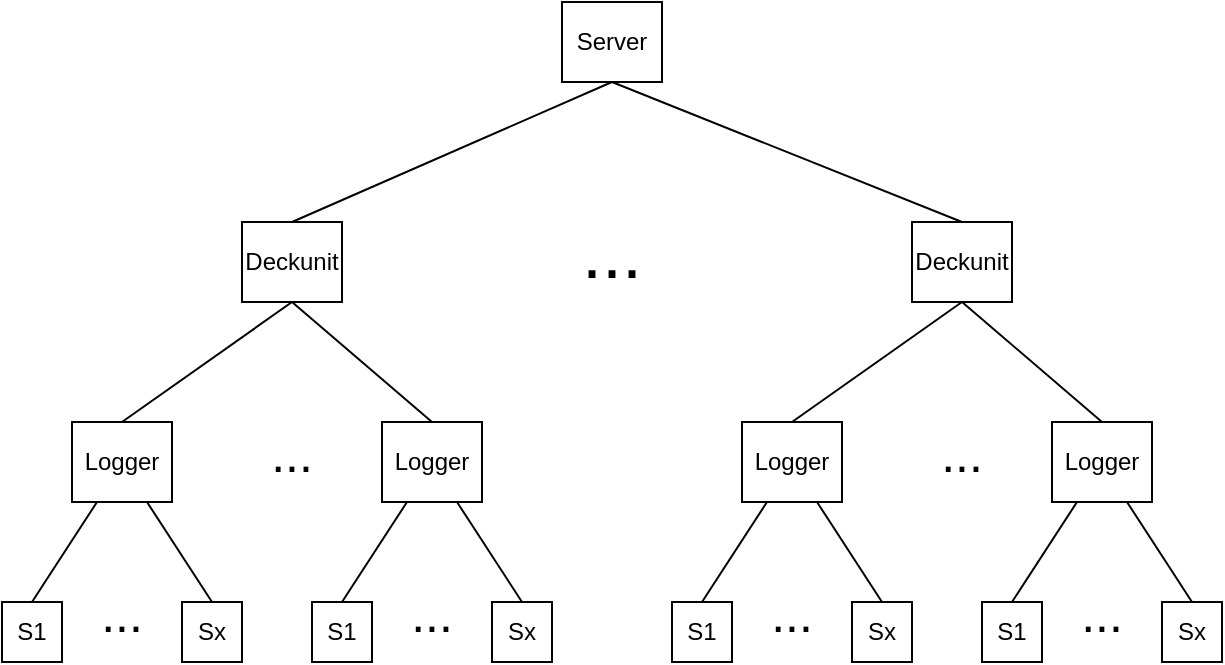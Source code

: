 <mxfile version="20.8.10" type="device"><diagram name="Seite-1" id="46-nfDv4cfgxowsM026c"><mxGraphModel dx="1418" dy="828" grid="1" gridSize="10" guides="1" tooltips="1" connect="1" arrows="1" fold="1" page="1" pageScale="1" pageWidth="827" pageHeight="1169" math="0" shadow="0"><root><mxCell id="0"/><mxCell id="1" parent="0"/><mxCell id="7fFcMMVydILVAUrD9W1f-1" value="Logger" style="rounded=0;whiteSpace=wrap;html=1;" vertex="1" parent="1"><mxGeometry x="65" y="400" width="50" height="40" as="geometry"/></mxCell><mxCell id="7fFcMMVydILVAUrD9W1f-2" value="S1" style="text;html=1;strokeColor=default;fillColor=none;align=center;verticalAlign=middle;whiteSpace=wrap;rounded=0;" vertex="1" parent="1"><mxGeometry x="30" y="490" width="30" height="30" as="geometry"/></mxCell><mxCell id="7fFcMMVydILVAUrD9W1f-3" value="Sx" style="text;html=1;strokeColor=default;fillColor=none;align=center;verticalAlign=middle;whiteSpace=wrap;rounded=0;" vertex="1" parent="1"><mxGeometry x="120" y="490" width="30" height="30" as="geometry"/></mxCell><mxCell id="7fFcMMVydILVAUrD9W1f-4" value="&lt;font style=&quot;font-size: 25px;&quot;&gt;...&lt;/font&gt;" style="text;html=1;strokeColor=none;fillColor=none;align=center;verticalAlign=middle;whiteSpace=wrap;rounded=0;" vertex="1" parent="1"><mxGeometry x="60" y="480" width="60" height="30" as="geometry"/></mxCell><mxCell id="7fFcMMVydILVAUrD9W1f-5" value="" style="endArrow=none;html=1;rounded=0;fontSize=25;entryX=0.25;entryY=1;entryDx=0;entryDy=0;exitX=0.5;exitY=0;exitDx=0;exitDy=0;" edge="1" parent="1" source="7fFcMMVydILVAUrD9W1f-2" target="7fFcMMVydILVAUrD9W1f-1"><mxGeometry width="50" height="50" relative="1" as="geometry"><mxPoint x="35" y="470" as="sourcePoint"/><mxPoint x="95" y="440" as="targetPoint"/></mxGeometry></mxCell><mxCell id="7fFcMMVydILVAUrD9W1f-6" value="" style="endArrow=none;html=1;rounded=0;fontSize=25;exitX=0.75;exitY=1;exitDx=0;exitDy=0;entryX=0.5;entryY=0;entryDx=0;entryDy=0;" edge="1" parent="1" source="7fFcMMVydILVAUrD9W1f-1" target="7fFcMMVydILVAUrD9W1f-3"><mxGeometry width="50" height="50" relative="1" as="geometry"><mxPoint x="255" y="440" as="sourcePoint"/><mxPoint x="305" y="390" as="targetPoint"/></mxGeometry></mxCell><mxCell id="7fFcMMVydILVAUrD9W1f-7" value="Logger" style="rounded=0;whiteSpace=wrap;html=1;" vertex="1" parent="1"><mxGeometry x="220" y="400" width="50" height="40" as="geometry"/></mxCell><mxCell id="7fFcMMVydILVAUrD9W1f-8" value="S1" style="text;html=1;strokeColor=default;fillColor=none;align=center;verticalAlign=middle;whiteSpace=wrap;rounded=0;" vertex="1" parent="1"><mxGeometry x="185" y="490" width="30" height="30" as="geometry"/></mxCell><mxCell id="7fFcMMVydILVAUrD9W1f-9" value="Sx" style="text;html=1;strokeColor=default;fillColor=none;align=center;verticalAlign=middle;whiteSpace=wrap;rounded=0;" vertex="1" parent="1"><mxGeometry x="275" y="490" width="30" height="30" as="geometry"/></mxCell><mxCell id="7fFcMMVydILVAUrD9W1f-10" value="&lt;font style=&quot;font-size: 25px;&quot;&gt;...&lt;/font&gt;" style="text;html=1;strokeColor=none;fillColor=none;align=center;verticalAlign=middle;whiteSpace=wrap;rounded=0;" vertex="1" parent="1"><mxGeometry x="215" y="480" width="60" height="30" as="geometry"/></mxCell><mxCell id="7fFcMMVydILVAUrD9W1f-11" value="" style="endArrow=none;html=1;rounded=0;fontSize=25;entryX=0.25;entryY=1;entryDx=0;entryDy=0;exitX=0.5;exitY=0;exitDx=0;exitDy=0;" edge="1" parent="1" source="7fFcMMVydILVAUrD9W1f-8" target="7fFcMMVydILVAUrD9W1f-7"><mxGeometry width="50" height="50" relative="1" as="geometry"><mxPoint x="190" y="470" as="sourcePoint"/><mxPoint x="250" y="440" as="targetPoint"/></mxGeometry></mxCell><mxCell id="7fFcMMVydILVAUrD9W1f-12" value="" style="endArrow=none;html=1;rounded=0;fontSize=25;exitX=0.75;exitY=1;exitDx=0;exitDy=0;entryX=0.5;entryY=0;entryDx=0;entryDy=0;" edge="1" parent="1" source="7fFcMMVydILVAUrD9W1f-7" target="7fFcMMVydILVAUrD9W1f-9"><mxGeometry width="50" height="50" relative="1" as="geometry"><mxPoint x="410" y="440" as="sourcePoint"/><mxPoint x="460" y="390" as="targetPoint"/></mxGeometry></mxCell><mxCell id="7fFcMMVydILVAUrD9W1f-13" value="&lt;font style=&quot;font-size: 25px;&quot;&gt;...&lt;/font&gt;" style="text;html=1;strokeColor=none;fillColor=none;align=center;verticalAlign=middle;whiteSpace=wrap;rounded=0;" vertex="1" parent="1"><mxGeometry x="145" y="400" width="60" height="30" as="geometry"/></mxCell><mxCell id="7fFcMMVydILVAUrD9W1f-14" value="Deckunit" style="rounded=0;whiteSpace=wrap;html=1;" vertex="1" parent="1"><mxGeometry x="150" y="300" width="50" height="40" as="geometry"/></mxCell><mxCell id="7fFcMMVydILVAUrD9W1f-15" value="" style="endArrow=none;html=1;rounded=0;fontSize=25;entryX=0.5;entryY=1;entryDx=0;entryDy=0;exitX=0.5;exitY=0;exitDx=0;exitDy=0;" edge="1" parent="1" source="7fFcMMVydILVAUrD9W1f-7" target="7fFcMMVydILVAUrD9W1f-14"><mxGeometry width="50" height="50" relative="1" as="geometry"><mxPoint x="390" y="440" as="sourcePoint"/><mxPoint x="440" y="390" as="targetPoint"/></mxGeometry></mxCell><mxCell id="7fFcMMVydILVAUrD9W1f-16" value="" style="endArrow=none;html=1;rounded=0;fontSize=25;entryX=0.5;entryY=1;entryDx=0;entryDy=0;exitX=0.5;exitY=0;exitDx=0;exitDy=0;" edge="1" parent="1" source="7fFcMMVydILVAUrD9W1f-1" target="7fFcMMVydILVAUrD9W1f-14"><mxGeometry width="50" height="50" relative="1" as="geometry"><mxPoint x="390" y="440" as="sourcePoint"/><mxPoint x="440" y="390" as="targetPoint"/></mxGeometry></mxCell><mxCell id="7fFcMMVydILVAUrD9W1f-17" value="Logger" style="rounded=0;whiteSpace=wrap;html=1;" vertex="1" parent="1"><mxGeometry x="400" y="400" width="50" height="40" as="geometry"/></mxCell><mxCell id="7fFcMMVydILVAUrD9W1f-18" value="S1" style="text;html=1;strokeColor=default;fillColor=none;align=center;verticalAlign=middle;whiteSpace=wrap;rounded=0;" vertex="1" parent="1"><mxGeometry x="365" y="490" width="30" height="30" as="geometry"/></mxCell><mxCell id="7fFcMMVydILVAUrD9W1f-19" value="Sx" style="text;html=1;strokeColor=default;fillColor=none;align=center;verticalAlign=middle;whiteSpace=wrap;rounded=0;" vertex="1" parent="1"><mxGeometry x="455" y="490" width="30" height="30" as="geometry"/></mxCell><mxCell id="7fFcMMVydILVAUrD9W1f-20" value="&lt;font style=&quot;font-size: 25px;&quot;&gt;...&lt;/font&gt;" style="text;html=1;strokeColor=none;fillColor=none;align=center;verticalAlign=middle;whiteSpace=wrap;rounded=0;" vertex="1" parent="1"><mxGeometry x="395" y="480" width="60" height="30" as="geometry"/></mxCell><mxCell id="7fFcMMVydILVAUrD9W1f-21" value="" style="endArrow=none;html=1;rounded=0;fontSize=25;entryX=0.25;entryY=1;entryDx=0;entryDy=0;exitX=0.5;exitY=0;exitDx=0;exitDy=0;" edge="1" parent="1" source="7fFcMMVydILVAUrD9W1f-18" target="7fFcMMVydILVAUrD9W1f-17"><mxGeometry width="50" height="50" relative="1" as="geometry"><mxPoint x="370" y="470" as="sourcePoint"/><mxPoint x="430" y="440" as="targetPoint"/></mxGeometry></mxCell><mxCell id="7fFcMMVydILVAUrD9W1f-22" value="" style="endArrow=none;html=1;rounded=0;fontSize=25;exitX=0.75;exitY=1;exitDx=0;exitDy=0;entryX=0.5;entryY=0;entryDx=0;entryDy=0;" edge="1" parent="1" source="7fFcMMVydILVAUrD9W1f-17" target="7fFcMMVydILVAUrD9W1f-19"><mxGeometry width="50" height="50" relative="1" as="geometry"><mxPoint x="590" y="440" as="sourcePoint"/><mxPoint x="640" y="390" as="targetPoint"/></mxGeometry></mxCell><mxCell id="7fFcMMVydILVAUrD9W1f-23" value="Logger" style="rounded=0;whiteSpace=wrap;html=1;" vertex="1" parent="1"><mxGeometry x="555" y="400" width="50" height="40" as="geometry"/></mxCell><mxCell id="7fFcMMVydILVAUrD9W1f-24" value="S1" style="text;html=1;strokeColor=default;fillColor=none;align=center;verticalAlign=middle;whiteSpace=wrap;rounded=0;" vertex="1" parent="1"><mxGeometry x="520" y="490" width="30" height="30" as="geometry"/></mxCell><mxCell id="7fFcMMVydILVAUrD9W1f-25" value="Sx" style="text;html=1;strokeColor=default;fillColor=none;align=center;verticalAlign=middle;whiteSpace=wrap;rounded=0;" vertex="1" parent="1"><mxGeometry x="610" y="490" width="30" height="30" as="geometry"/></mxCell><mxCell id="7fFcMMVydILVAUrD9W1f-26" value="&lt;font style=&quot;font-size: 25px;&quot;&gt;...&lt;/font&gt;" style="text;html=1;strokeColor=none;fillColor=none;align=center;verticalAlign=middle;whiteSpace=wrap;rounded=0;" vertex="1" parent="1"><mxGeometry x="550" y="480" width="60" height="30" as="geometry"/></mxCell><mxCell id="7fFcMMVydILVAUrD9W1f-27" value="" style="endArrow=none;html=1;rounded=0;fontSize=25;entryX=0.25;entryY=1;entryDx=0;entryDy=0;exitX=0.5;exitY=0;exitDx=0;exitDy=0;" edge="1" parent="1" source="7fFcMMVydILVAUrD9W1f-24" target="7fFcMMVydILVAUrD9W1f-23"><mxGeometry width="50" height="50" relative="1" as="geometry"><mxPoint x="525" y="470" as="sourcePoint"/><mxPoint x="585" y="440" as="targetPoint"/></mxGeometry></mxCell><mxCell id="7fFcMMVydILVAUrD9W1f-28" value="" style="endArrow=none;html=1;rounded=0;fontSize=25;exitX=0.75;exitY=1;exitDx=0;exitDy=0;entryX=0.5;entryY=0;entryDx=0;entryDy=0;" edge="1" parent="1" source="7fFcMMVydILVAUrD9W1f-23" target="7fFcMMVydILVAUrD9W1f-25"><mxGeometry width="50" height="50" relative="1" as="geometry"><mxPoint x="745" y="440" as="sourcePoint"/><mxPoint x="795" y="390" as="targetPoint"/></mxGeometry></mxCell><mxCell id="7fFcMMVydILVAUrD9W1f-29" value="&lt;font style=&quot;font-size: 25px;&quot;&gt;...&lt;/font&gt;" style="text;html=1;strokeColor=none;fillColor=none;align=center;verticalAlign=middle;whiteSpace=wrap;rounded=0;" vertex="1" parent="1"><mxGeometry x="480" y="400" width="60" height="30" as="geometry"/></mxCell><mxCell id="7fFcMMVydILVAUrD9W1f-30" value="Deckunit" style="rounded=0;whiteSpace=wrap;html=1;" vertex="1" parent="1"><mxGeometry x="485" y="300" width="50" height="40" as="geometry"/></mxCell><mxCell id="7fFcMMVydILVAUrD9W1f-31" value="" style="endArrow=none;html=1;rounded=0;fontSize=25;entryX=0.5;entryY=1;entryDx=0;entryDy=0;exitX=0.5;exitY=0;exitDx=0;exitDy=0;" edge="1" parent="1" source="7fFcMMVydILVAUrD9W1f-23" target="7fFcMMVydILVAUrD9W1f-30"><mxGeometry width="50" height="50" relative="1" as="geometry"><mxPoint x="725" y="440" as="sourcePoint"/><mxPoint x="775" y="390" as="targetPoint"/></mxGeometry></mxCell><mxCell id="7fFcMMVydILVAUrD9W1f-32" value="" style="endArrow=none;html=1;rounded=0;fontSize=25;entryX=0.5;entryY=1;entryDx=0;entryDy=0;exitX=0.5;exitY=0;exitDx=0;exitDy=0;" edge="1" parent="1" source="7fFcMMVydILVAUrD9W1f-17" target="7fFcMMVydILVAUrD9W1f-30"><mxGeometry width="50" height="50" relative="1" as="geometry"><mxPoint x="725" y="440" as="sourcePoint"/><mxPoint x="775" y="390" as="targetPoint"/></mxGeometry></mxCell><mxCell id="7fFcMMVydILVAUrD9W1f-33" value="&lt;font style=&quot;font-size: 36px;&quot;&gt;...&lt;/font&gt;" style="text;html=1;strokeColor=none;fillColor=none;align=center;verticalAlign=middle;whiteSpace=wrap;rounded=0;" vertex="1" parent="1"><mxGeometry x="305" y="300" width="60" height="30" as="geometry"/></mxCell><mxCell id="7fFcMMVydILVAUrD9W1f-34" value="Server" style="rounded=0;whiteSpace=wrap;html=1;" vertex="1" parent="1"><mxGeometry x="310" y="190" width="50" height="40" as="geometry"/></mxCell><mxCell id="7fFcMMVydILVAUrD9W1f-35" value="" style="endArrow=none;html=1;rounded=0;fontSize=36;exitX=0.5;exitY=0;exitDx=0;exitDy=0;entryX=0.5;entryY=1;entryDx=0;entryDy=0;" edge="1" parent="1" source="7fFcMMVydILVAUrD9W1f-14" target="7fFcMMVydILVAUrD9W1f-34"><mxGeometry width="50" height="50" relative="1" as="geometry"><mxPoint x="390" y="440" as="sourcePoint"/><mxPoint x="440" y="390" as="targetPoint"/></mxGeometry></mxCell><mxCell id="7fFcMMVydILVAUrD9W1f-36" value="" style="endArrow=none;html=1;rounded=0;fontSize=36;exitX=0.5;exitY=1;exitDx=0;exitDy=0;entryX=0.5;entryY=0;entryDx=0;entryDy=0;" edge="1" parent="1" source="7fFcMMVydILVAUrD9W1f-34" target="7fFcMMVydILVAUrD9W1f-30"><mxGeometry width="50" height="50" relative="1" as="geometry"><mxPoint x="390" y="440" as="sourcePoint"/><mxPoint x="440" y="390" as="targetPoint"/></mxGeometry></mxCell></root></mxGraphModel></diagram></mxfile>